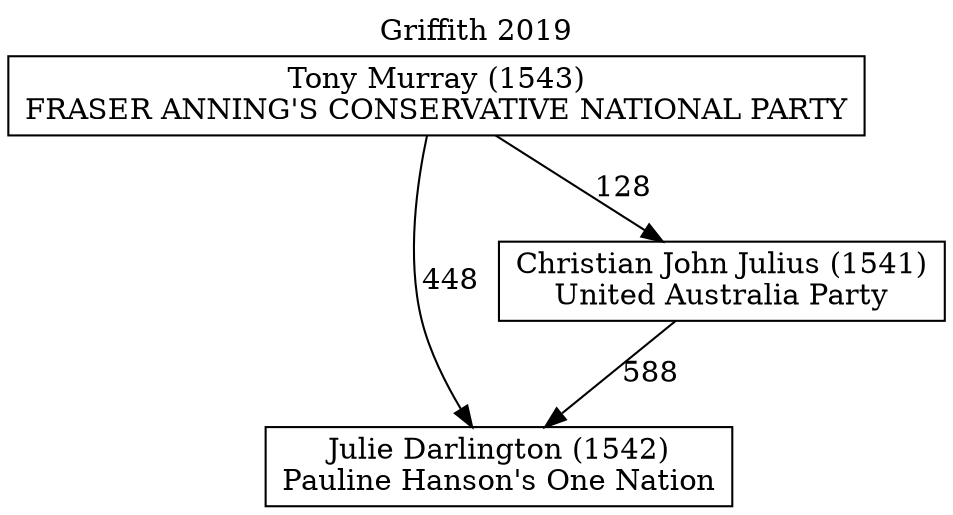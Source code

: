 // House preference flow
digraph "Julie Darlington (1542)_Griffith_2019" {
	graph [label="Griffith 2019" labelloc=t mclimit=10]
	node [shape=box]
	"Julie Darlington (1542)" [label="Julie Darlington (1542)
Pauline Hanson's One Nation"]
	"Christian John Julius (1541)" [label="Christian John Julius (1541)
United Australia Party"]
	"Tony Murray (1543)" [label="Tony Murray (1543)
FRASER ANNING'S CONSERVATIVE NATIONAL PARTY"]
	"Christian John Julius (1541)" -> "Julie Darlington (1542)" [label=588]
	"Tony Murray (1543)" -> "Christian John Julius (1541)" [label=128]
	"Tony Murray (1543)" -> "Julie Darlington (1542)" [label=448]
}
